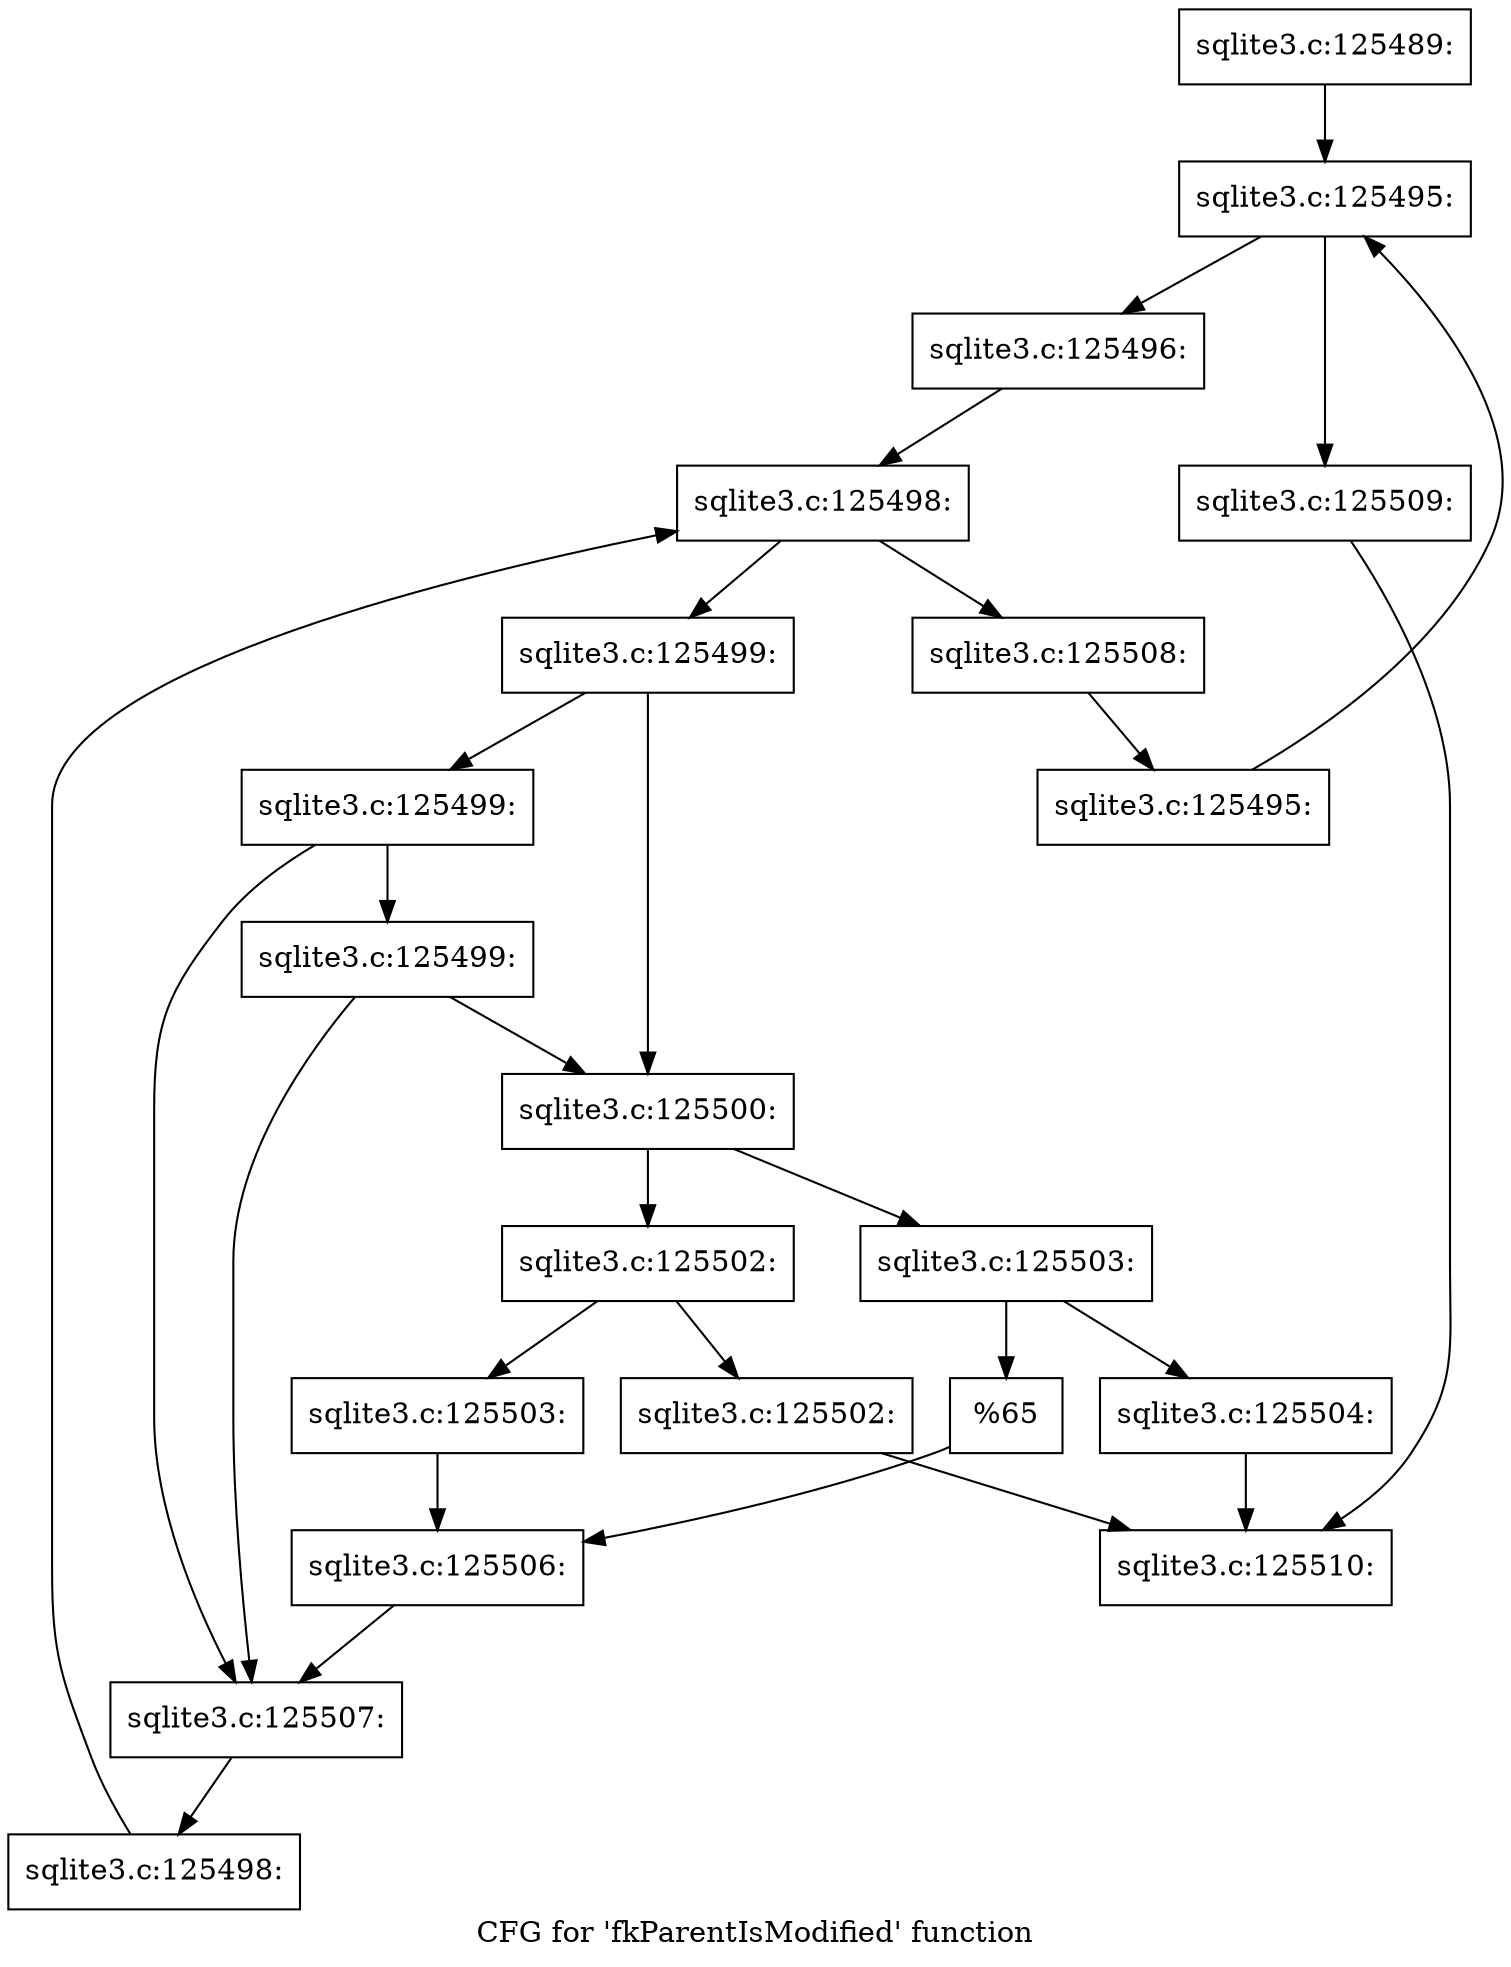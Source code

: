 digraph "CFG for 'fkParentIsModified' function" {
	label="CFG for 'fkParentIsModified' function";

	Node0x55c0f9d2db70 [shape=record,label="{sqlite3.c:125489:}"];
	Node0x55c0f9d2db70 -> Node0x55c0f9d32540;
	Node0x55c0f9d32540 [shape=record,label="{sqlite3.c:125495:}"];
	Node0x55c0f9d32540 -> Node0x55c0f9d32760;
	Node0x55c0f9d32540 -> Node0x55c0f9d32390;
	Node0x55c0f9d32760 [shape=record,label="{sqlite3.c:125496:}"];
	Node0x55c0f9d32760 -> Node0x55c0f9d33940;
	Node0x55c0f9d33940 [shape=record,label="{sqlite3.c:125498:}"];
	Node0x55c0f9d33940 -> Node0x55c0f9d33b60;
	Node0x55c0f9d33940 -> Node0x55c0f9d33790;
	Node0x55c0f9d33b60 [shape=record,label="{sqlite3.c:125499:}"];
	Node0x55c0f9d33b60 -> Node0x55c0f9d341b0;
	Node0x55c0f9d33b60 -> Node0x55c0f9d34250;
	Node0x55c0f9d34250 [shape=record,label="{sqlite3.c:125499:}"];
	Node0x55c0f9d34250 -> Node0x55c0f9d34730;
	Node0x55c0f9d34250 -> Node0x55c0f9d34200;
	Node0x55c0f9d34730 [shape=record,label="{sqlite3.c:125499:}"];
	Node0x55c0f9d34730 -> Node0x55c0f9d341b0;
	Node0x55c0f9d34730 -> Node0x55c0f9d34200;
	Node0x55c0f9d341b0 [shape=record,label="{sqlite3.c:125500:}"];
	Node0x55c0f9d341b0 -> Node0x55c0f9d35610;
	Node0x55c0f9d341b0 -> Node0x55c0f9d356b0;
	Node0x55c0f9d35610 [shape=record,label="{sqlite3.c:125502:}"];
	Node0x55c0f9d35610 -> Node0x55c0f9d359f0;
	Node0x55c0f9d35610 -> Node0x55c0f9d35a40;
	Node0x55c0f9d359f0 [shape=record,label="{sqlite3.c:125502:}"];
	Node0x55c0f9d359f0 -> Node0x55c0f9d2dcf0;
	Node0x55c0f9d35a40 [shape=record,label="{sqlite3.c:125503:}"];
	Node0x55c0f9d35a40 -> Node0x55c0f9d35660;
	Node0x55c0f9d356b0 [shape=record,label="{sqlite3.c:125503:}"];
	Node0x55c0f9d356b0 -> Node0x55c0f9d362f0;
	Node0x55c0f9d356b0 -> Node0x55c0f9d36340;
	Node0x55c0f9d362f0 [shape=record,label="{sqlite3.c:125504:}"];
	Node0x55c0f9d362f0 -> Node0x55c0f9d2dcf0;
	Node0x55c0f9d36340 [shape=record,label="{%65}"];
	Node0x55c0f9d36340 -> Node0x55c0f9d35660;
	Node0x55c0f9d35660 [shape=record,label="{sqlite3.c:125506:}"];
	Node0x55c0f9d35660 -> Node0x55c0f9d34200;
	Node0x55c0f9d34200 [shape=record,label="{sqlite3.c:125507:}"];
	Node0x55c0f9d34200 -> Node0x55c0f9d33ad0;
	Node0x55c0f9d33ad0 [shape=record,label="{sqlite3.c:125498:}"];
	Node0x55c0f9d33ad0 -> Node0x55c0f9d33940;
	Node0x55c0f9d33790 [shape=record,label="{sqlite3.c:125508:}"];
	Node0x55c0f9d33790 -> Node0x55c0f9d326d0;
	Node0x55c0f9d326d0 [shape=record,label="{sqlite3.c:125495:}"];
	Node0x55c0f9d326d0 -> Node0x55c0f9d32540;
	Node0x55c0f9d32390 [shape=record,label="{sqlite3.c:125509:}"];
	Node0x55c0f9d32390 -> Node0x55c0f9d2dcf0;
	Node0x55c0f9d2dcf0 [shape=record,label="{sqlite3.c:125510:}"];
}
